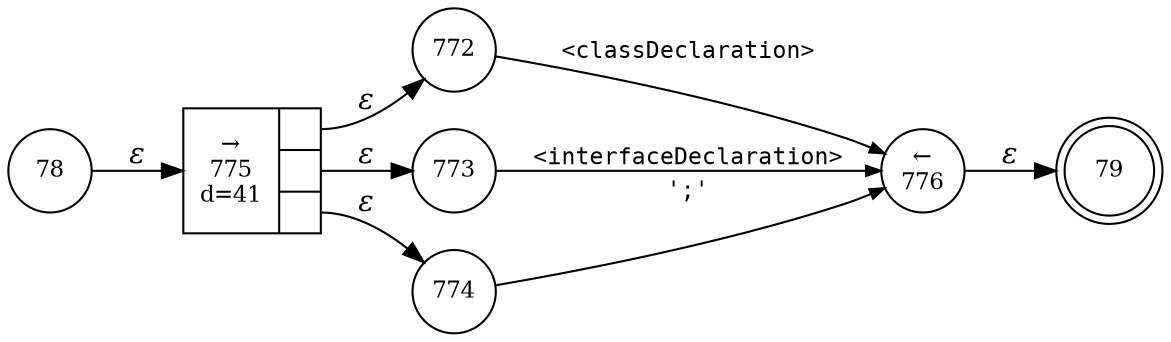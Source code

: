 digraph ATN {
rankdir=LR;
s79[fontsize=11, label="79", shape=doublecircle, fixedsize=true, width=.6];
s772[fontsize=11,label="772", shape=circle, fixedsize=true, width=.55, peripheries=1];
s773[fontsize=11,label="773", shape=circle, fixedsize=true, width=.55, peripheries=1];
s774[fontsize=11,label="774", shape=circle, fixedsize=true, width=.55, peripheries=1];
s775[fontsize=11,label="{&rarr;\n775\nd=41|{<p0>|<p1>|<p2>}}", shape=record, fixedsize=false, peripheries=1];
s776[fontsize=11,label="&larr;\n776", shape=circle, fixedsize=true, width=.55, peripheries=1];
s78[fontsize=11,label="78", shape=circle, fixedsize=true, width=.55, peripheries=1];
s78 -> s775 [fontname="Times-Italic", label="&epsilon;"];
s775:p0 -> s772 [fontname="Times-Italic", label="&epsilon;"];
s775:p1 -> s773 [fontname="Times-Italic", label="&epsilon;"];
s775:p2 -> s774 [fontname="Times-Italic", label="&epsilon;"];
s772 -> s776 [fontsize=11, fontname="Courier", arrowsize=.7, label = "<classDeclaration>", arrowhead = normal];
s773 -> s776 [fontsize=11, fontname="Courier", arrowsize=.7, label = "<interfaceDeclaration>", arrowhead = normal];
s774 -> s776 [fontsize=11, fontname="Courier", arrowsize=.7, label = "';'", arrowhead = normal];
s776 -> s79 [fontname="Times-Italic", label="&epsilon;"];
}